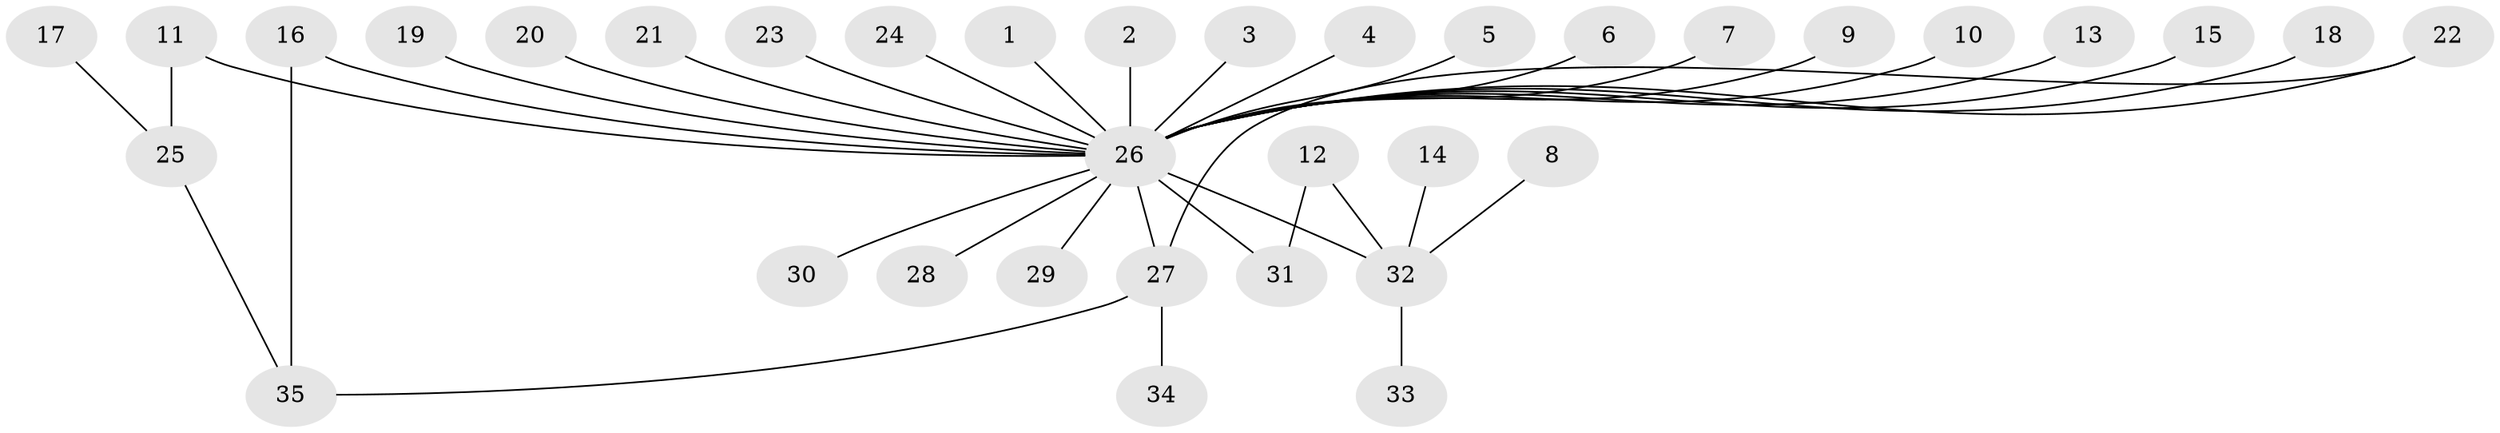// original degree distribution, {4: 0.08955223880597014, 30: 0.014925373134328358, 6: 0.04477611940298507, 3: 0.1044776119402985, 1: 0.5970149253731343, 2: 0.13432835820895522, 5: 0.014925373134328358}
// Generated by graph-tools (version 1.1) at 2025/49/03/09/25 03:49:59]
// undirected, 35 vertices, 38 edges
graph export_dot {
graph [start="1"]
  node [color=gray90,style=filled];
  1;
  2;
  3;
  4;
  5;
  6;
  7;
  8;
  9;
  10;
  11;
  12;
  13;
  14;
  15;
  16;
  17;
  18;
  19;
  20;
  21;
  22;
  23;
  24;
  25;
  26;
  27;
  28;
  29;
  30;
  31;
  32;
  33;
  34;
  35;
  1 -- 26 [weight=1.0];
  2 -- 26 [weight=1.0];
  3 -- 26 [weight=1.0];
  4 -- 26 [weight=1.0];
  5 -- 26 [weight=1.0];
  6 -- 26 [weight=1.0];
  7 -- 26 [weight=1.0];
  8 -- 32 [weight=1.0];
  9 -- 26 [weight=1.0];
  10 -- 26 [weight=1.0];
  11 -- 25 [weight=1.0];
  11 -- 26 [weight=1.0];
  12 -- 31 [weight=1.0];
  12 -- 32 [weight=1.0];
  13 -- 26 [weight=1.0];
  14 -- 32 [weight=1.0];
  15 -- 26 [weight=1.0];
  16 -- 26 [weight=2.0];
  16 -- 35 [weight=1.0];
  17 -- 25 [weight=1.0];
  18 -- 26 [weight=1.0];
  19 -- 26 [weight=3.0];
  20 -- 26 [weight=1.0];
  21 -- 26 [weight=1.0];
  22 -- 26 [weight=1.0];
  22 -- 27 [weight=1.0];
  23 -- 26 [weight=1.0];
  24 -- 26 [weight=1.0];
  25 -- 35 [weight=1.0];
  26 -- 27 [weight=2.0];
  26 -- 28 [weight=1.0];
  26 -- 29 [weight=1.0];
  26 -- 30 [weight=1.0];
  26 -- 31 [weight=1.0];
  26 -- 32 [weight=2.0];
  27 -- 34 [weight=1.0];
  27 -- 35 [weight=1.0];
  32 -- 33 [weight=1.0];
}
